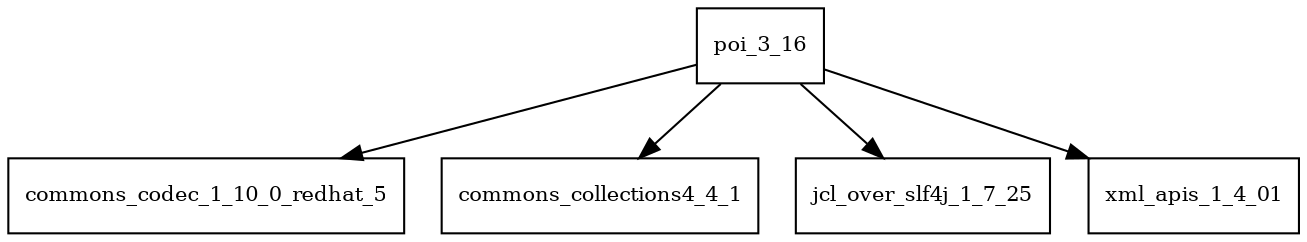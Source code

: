 digraph poi_3_16_dependencies {
  node [shape = box, fontsize=10.0];
  poi_3_16 -> commons_codec_1_10_0_redhat_5;
  poi_3_16 -> commons_collections4_4_1;
  poi_3_16 -> jcl_over_slf4j_1_7_25;
  poi_3_16 -> xml_apis_1_4_01;
}
